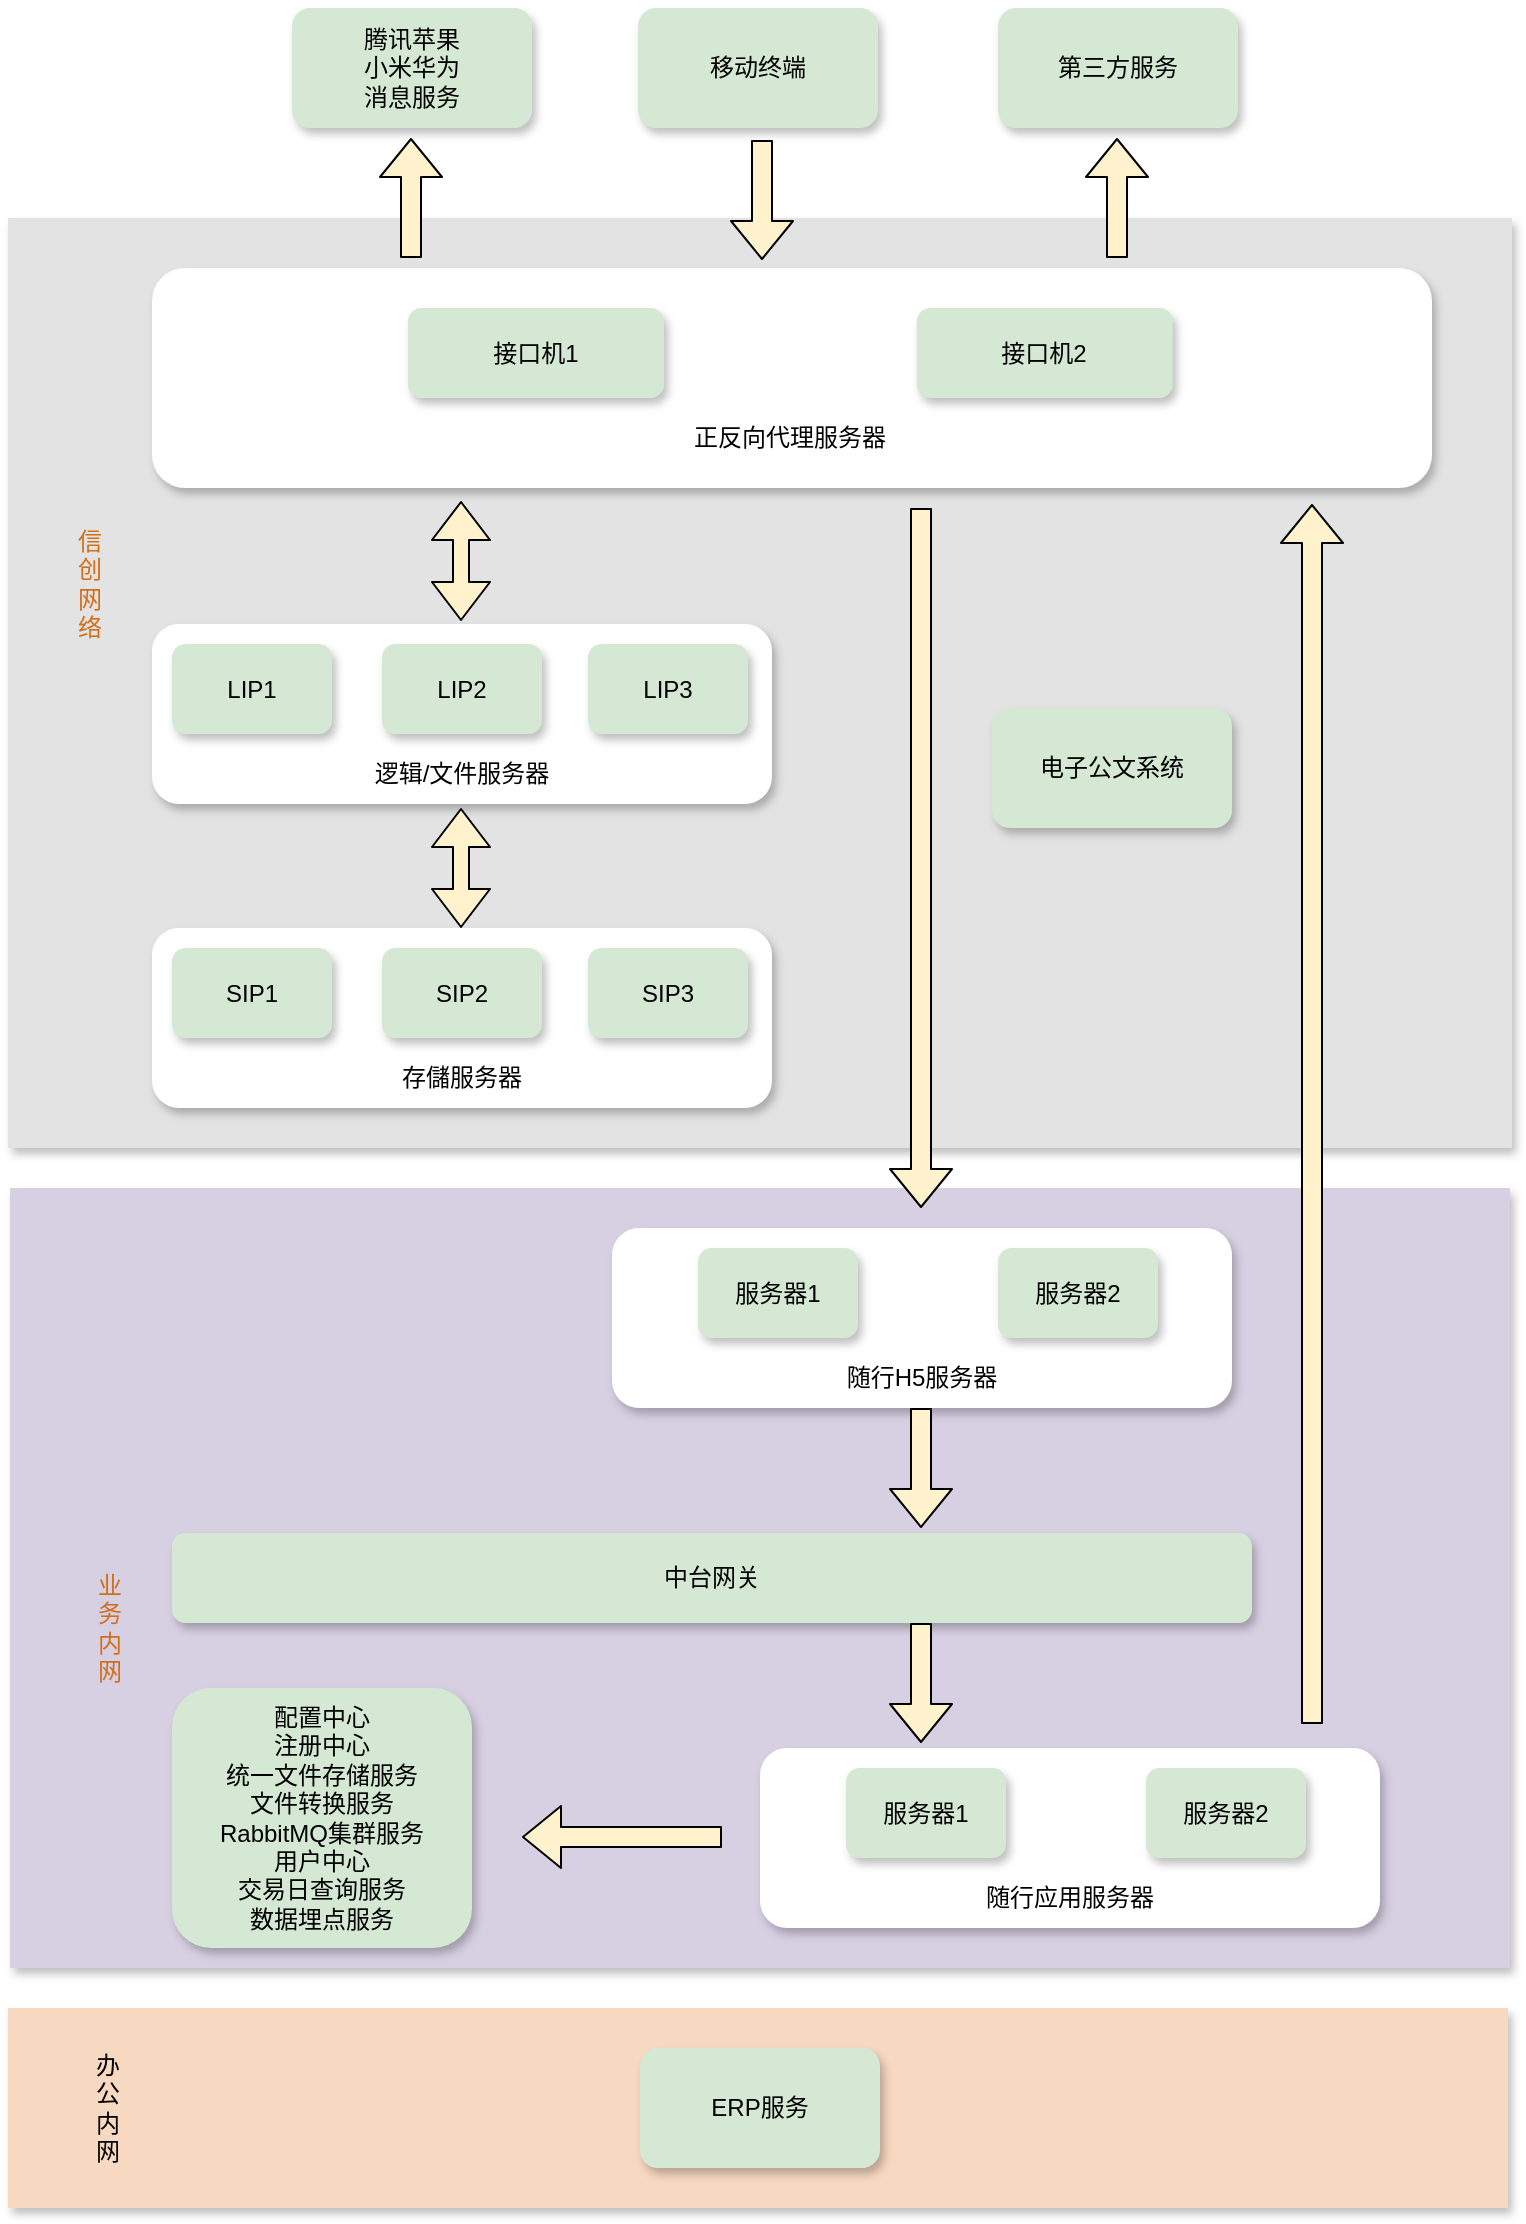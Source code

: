 <mxfile version="18.0.3" type="github">
  <diagram id="uV6_BV6XKQVdwxZXVooB" name="Page-1">
    <mxGraphModel dx="2062" dy="1122" grid="1" gridSize="10" guides="1" tooltips="1" connect="1" arrows="1" fold="1" page="1" pageScale="1" pageWidth="827" pageHeight="1169" math="0" shadow="0">
      <root>
        <mxCell id="0" />
        <mxCell id="1" parent="0" />
        <mxCell id="whivXN8A2qbGqClQpVsV-6" value="" style="rounded=0;whiteSpace=wrap;html=1;fillColor=#E3E3E3;shadow=1;strokeColor=none;" parent="1" vertex="1">
          <mxGeometry x="38" y="135" width="752" height="465" as="geometry" />
        </mxCell>
        <mxCell id="whivXN8A2qbGqClQpVsV-7" value="信创网络" style="rounded=0;whiteSpace=wrap;html=1;shadow=0;fillColor=#E3E3E3;strokeColor=none;fontColor=#D26D19;" parent="1" vertex="1">
          <mxGeometry x="69" y="190" width="20" height="255" as="geometry" />
        </mxCell>
        <mxCell id="whivXN8A2qbGqClQpVsV-19" value="" style="rounded=0;whiteSpace=wrap;html=1;fillColor=#D7D0E3;shadow=1;strokeColor=none;" parent="1" vertex="1">
          <mxGeometry x="39" y="620" width="750" height="390" as="geometry" />
        </mxCell>
        <mxCell id="whivXN8A2qbGqClQpVsV-20" value="业务内网" style="rounded=0;whiteSpace=wrap;html=1;shadow=0;fillColor=#D7D0E3;strokeColor=none;fontColor=#D26D19;" parent="1" vertex="1">
          <mxGeometry x="79" y="790" width="20" height="100" as="geometry" />
        </mxCell>
        <mxCell id="whivXN8A2qbGqClQpVsV-24" value="配置中心&lt;br&gt;注册中心&lt;br&gt;统一文件存储服务&lt;br&gt;文件转换服务&lt;br&gt;RabbitMQ集群服务&lt;br&gt;用户中心&lt;br&gt;交易日查询服务&lt;br&gt;数据埋点服务&lt;br&gt;" style="rounded=1;whiteSpace=wrap;html=1;shadow=1;fillColor=#d5e8d4;strokeColor=none;" parent="1" vertex="1">
          <mxGeometry x="120" y="870" width="150" height="130" as="geometry" />
        </mxCell>
        <mxCell id="whivXN8A2qbGqClQpVsV-25" value="" style="rounded=0;whiteSpace=wrap;html=1;fillColor=#F7D8C1;shadow=1;strokeColor=none;" parent="1" vertex="1">
          <mxGeometry x="38" y="1030" width="750" height="100" as="geometry" />
        </mxCell>
        <mxCell id="whivXN8A2qbGqClQpVsV-30" value="腾讯苹果&lt;br&gt;小米华为&lt;br&gt;消息服务" style="rounded=1;whiteSpace=wrap;html=1;shadow=1;fillColor=#d5e8d4;strokeColor=none;" parent="1" vertex="1">
          <mxGeometry x="180" y="30" width="120" height="60" as="geometry" />
        </mxCell>
        <mxCell id="whivXN8A2qbGqClQpVsV-31" value="第三方服务" style="rounded=1;whiteSpace=wrap;html=1;shadow=1;strokeColor=none;fillColor=#d5e8d4;" parent="1" vertex="1">
          <mxGeometry x="533" y="30" width="120" height="60" as="geometry" />
        </mxCell>
        <mxCell id="whivXN8A2qbGqClQpVsV-32" value="移动终端" style="rounded=1;whiteSpace=wrap;html=1;shadow=1;strokeColor=none;fillColor=#d5e8d4;" parent="1" vertex="1">
          <mxGeometry x="353" y="30" width="120" height="60" as="geometry" />
        </mxCell>
        <mxCell id="whivXN8A2qbGqClQpVsV-33" value="办公内网" style="rounded=0;whiteSpace=wrap;html=1;shadow=0;fillColor=#F7D8C1;strokeColor=none;" parent="1" vertex="1">
          <mxGeometry x="78" y="1030" width="20" height="100" as="geometry" />
        </mxCell>
        <mxCell id="whivXN8A2qbGqClQpVsV-34" value="ERP服务" style="rounded=1;whiteSpace=wrap;html=1;shadow=1;fillColor=#d5e8d4;strokeColor=none;" parent="1" vertex="1">
          <mxGeometry x="354" y="1050" width="120" height="60" as="geometry" />
        </mxCell>
        <mxCell id="whivXN8A2qbGqClQpVsV-39" style="edgeStyle=orthogonalEdgeStyle;rounded=0;orthogonalLoop=1;jettySize=auto;html=1;exitX=0.5;exitY=1;exitDx=0;exitDy=0;fontColor=#000000;" parent="1" edge="1">
          <mxGeometry relative="1" as="geometry">
            <mxPoint x="214" y="857" as="sourcePoint" />
            <mxPoint x="214" y="857" as="targetPoint" />
          </mxGeometry>
        </mxCell>
        <mxCell id="FQBGxM2qAuPWXbnojut7-25" value="" style="group" parent="1" vertex="1" connectable="0">
          <mxGeometry x="110" y="160" width="640" height="110" as="geometry" />
        </mxCell>
        <mxCell id="FQBGxM2qAuPWXbnojut7-31" value="" style="group" parent="FQBGxM2qAuPWXbnojut7-25" vertex="1" connectable="0">
          <mxGeometry width="640" height="110" as="geometry" />
        </mxCell>
        <mxCell id="FQBGxM2qAuPWXbnojut7-19" value="" style="rounded=1;whiteSpace=wrap;html=1;shadow=1;strokeColor=none;" parent="FQBGxM2qAuPWXbnojut7-31" vertex="1">
          <mxGeometry width="640" height="110" as="geometry" />
        </mxCell>
        <mxCell id="FQBGxM2qAuPWXbnojut7-20" value="接口机1" style="rounded=1;whiteSpace=wrap;html=1;shadow=1;fillColor=#d5e8d4;strokeColor=none;" parent="FQBGxM2qAuPWXbnojut7-31" vertex="1">
          <mxGeometry x="128.0" y="20" width="128.0" height="45" as="geometry" />
        </mxCell>
        <mxCell id="FQBGxM2qAuPWXbnojut7-21" value="接口机2" style="rounded=1;whiteSpace=wrap;html=1;shadow=1;fillColor=#d5e8d4;strokeColor=none;" parent="FQBGxM2qAuPWXbnojut7-31" vertex="1">
          <mxGeometry x="382.4" y="20" width="128.0" height="45" as="geometry" />
        </mxCell>
        <mxCell id="FQBGxM2qAuPWXbnojut7-23" value="正反向代理服务器" style="rounded=0;whiteSpace=wrap;html=1;shadow=0;fillColor=none;strokeColor=none;" parent="FQBGxM2qAuPWXbnojut7-31" vertex="1">
          <mxGeometry x="199.2" y="70" width="240.0" height="30" as="geometry" />
        </mxCell>
        <mxCell id="FQBGxM2qAuPWXbnojut7-32" value="中台网关" style="rounded=1;whiteSpace=wrap;html=1;shadow=1;fillColor=#d5e8d4;strokeColor=none;" parent="1" vertex="1">
          <mxGeometry x="120" y="792.5" width="540" height="45" as="geometry" />
        </mxCell>
        <mxCell id="DiEWyZq9QsWcZsbGiiyI-14" value="电子公文系统" style="rounded=1;whiteSpace=wrap;html=1;shadow=1;strokeColor=none;fillColor=#d5e8d4;" parent="1" vertex="1">
          <mxGeometry x="530" y="380" width="120" height="60" as="geometry" />
        </mxCell>
        <mxCell id="azjI9z3x6bwZC3RB3IAh-2" value="" style="shape=flexArrow;endArrow=classic;html=1;rounded=1;fillColor=#fff2cc;strokeColor=default;shadow=0;" edge="1" parent="1">
          <mxGeometry width="50" height="50" relative="1" as="geometry">
            <mxPoint x="239.5" y="155" as="sourcePoint" />
            <mxPoint x="239.5" y="95" as="targetPoint" />
          </mxGeometry>
        </mxCell>
        <mxCell id="azjI9z3x6bwZC3RB3IAh-3" value="" style="shape=flexArrow;endArrow=classic;html=1;rounded=1;fillColor=#fff2cc;strokeColor=default;shadow=0;" edge="1" parent="1">
          <mxGeometry width="50" height="50" relative="1" as="geometry">
            <mxPoint x="592.5" y="155" as="sourcePoint" />
            <mxPoint x="592.5" y="95" as="targetPoint" />
          </mxGeometry>
        </mxCell>
        <mxCell id="azjI9z3x6bwZC3RB3IAh-4" value="" style="shape=flexArrow;endArrow=classic;html=1;rounded=1;fillColor=#fff2cc;strokeColor=default;shadow=0;" edge="1" parent="1">
          <mxGeometry width="50" height="50" relative="1" as="geometry">
            <mxPoint x="415" y="96" as="sourcePoint" />
            <mxPoint x="415" y="156" as="targetPoint" />
          </mxGeometry>
        </mxCell>
        <mxCell id="azjI9z3x6bwZC3RB3IAh-5" value="" style="group" vertex="1" connectable="0" parent="1">
          <mxGeometry x="110" y="338" width="310" height="90" as="geometry" />
        </mxCell>
        <mxCell id="FQBGxM2qAuPWXbnojut7-7" value="" style="rounded=1;whiteSpace=wrap;html=1;shadow=1;strokeColor=none;" parent="azjI9z3x6bwZC3RB3IAh-5" vertex="1">
          <mxGeometry width="310" height="90" as="geometry" />
        </mxCell>
        <mxCell id="FQBGxM2qAuPWXbnojut7-1" value="LIP1" style="rounded=1;whiteSpace=wrap;html=1;shadow=1;fillColor=#d5e8d4;strokeColor=none;" parent="azjI9z3x6bwZC3RB3IAh-5" vertex="1">
          <mxGeometry x="10" y="10" width="80" height="45" as="geometry" />
        </mxCell>
        <mxCell id="FQBGxM2qAuPWXbnojut7-8" value="LIP2" style="rounded=1;whiteSpace=wrap;html=1;shadow=1;fillColor=#d5e8d4;strokeColor=none;" parent="azjI9z3x6bwZC3RB3IAh-5" vertex="1">
          <mxGeometry x="115" y="10" width="80" height="45" as="geometry" />
        </mxCell>
        <mxCell id="FQBGxM2qAuPWXbnojut7-9" value="LIP3" style="rounded=1;whiteSpace=wrap;html=1;shadow=1;fillColor=#d5e8d4;strokeColor=none;" parent="azjI9z3x6bwZC3RB3IAh-5" vertex="1">
          <mxGeometry x="218" y="10" width="80" height="45" as="geometry" />
        </mxCell>
        <mxCell id="FQBGxM2qAuPWXbnojut7-10" value="逻辑/文件服务器" style="rounded=0;whiteSpace=wrap;html=1;shadow=0;fillColor=none;strokeColor=none;" parent="azjI9z3x6bwZC3RB3IAh-5" vertex="1">
          <mxGeometry x="80" y="60" width="150" height="30" as="geometry" />
        </mxCell>
        <mxCell id="azjI9z3x6bwZC3RB3IAh-6" value="" style="group" vertex="1" connectable="0" parent="1">
          <mxGeometry x="110" y="490" width="310" height="90" as="geometry" />
        </mxCell>
        <mxCell id="azjI9z3x6bwZC3RB3IAh-7" value="" style="rounded=1;whiteSpace=wrap;html=1;shadow=1;strokeColor=none;" vertex="1" parent="azjI9z3x6bwZC3RB3IAh-6">
          <mxGeometry width="310" height="90" as="geometry" />
        </mxCell>
        <mxCell id="azjI9z3x6bwZC3RB3IAh-8" value="SIP1" style="rounded=1;whiteSpace=wrap;html=1;shadow=1;fillColor=#d5e8d4;strokeColor=none;" vertex="1" parent="azjI9z3x6bwZC3RB3IAh-6">
          <mxGeometry x="10" y="10" width="80" height="45" as="geometry" />
        </mxCell>
        <mxCell id="azjI9z3x6bwZC3RB3IAh-9" value="SIP2" style="rounded=1;whiteSpace=wrap;html=1;shadow=1;fillColor=#d5e8d4;strokeColor=none;" vertex="1" parent="azjI9z3x6bwZC3RB3IAh-6">
          <mxGeometry x="115" y="10" width="80" height="45" as="geometry" />
        </mxCell>
        <mxCell id="azjI9z3x6bwZC3RB3IAh-10" value="SIP3" style="rounded=1;whiteSpace=wrap;html=1;shadow=1;fillColor=#d5e8d4;strokeColor=none;" vertex="1" parent="azjI9z3x6bwZC3RB3IAh-6">
          <mxGeometry x="218" y="10" width="80" height="45" as="geometry" />
        </mxCell>
        <mxCell id="azjI9z3x6bwZC3RB3IAh-11" value="存儲服务器" style="rounded=0;whiteSpace=wrap;html=1;shadow=0;fillColor=none;strokeColor=none;" vertex="1" parent="azjI9z3x6bwZC3RB3IAh-6">
          <mxGeometry x="80" y="60" width="150" height="30" as="geometry" />
        </mxCell>
        <mxCell id="azjI9z3x6bwZC3RB3IAh-12" value="" style="shape=flexArrow;endArrow=classic;startArrow=classic;html=1;rounded=1;shadow=0;strokeColor=default;fillColor=#fff2cc;width=8;" edge="1" parent="1">
          <mxGeometry width="100" height="100" relative="1" as="geometry">
            <mxPoint x="264.5" y="336.5" as="sourcePoint" />
            <mxPoint x="264.5" y="276.5" as="targetPoint" />
          </mxGeometry>
        </mxCell>
        <mxCell id="azjI9z3x6bwZC3RB3IAh-15" value="" style="shape=flexArrow;endArrow=classic;startArrow=classic;html=1;rounded=1;shadow=0;strokeColor=default;fillColor=#fff2cc;width=8;" edge="1" parent="1">
          <mxGeometry width="100" height="100" relative="1" as="geometry">
            <mxPoint x="264.5" y="490" as="sourcePoint" />
            <mxPoint x="264.5" y="430" as="targetPoint" />
          </mxGeometry>
        </mxCell>
        <mxCell id="azjI9z3x6bwZC3RB3IAh-22" value="" style="group" vertex="1" connectable="0" parent="1">
          <mxGeometry x="340" y="640" width="310" height="90" as="geometry" />
        </mxCell>
        <mxCell id="azjI9z3x6bwZC3RB3IAh-17" value="" style="rounded=1;whiteSpace=wrap;html=1;shadow=1;strokeColor=none;" vertex="1" parent="azjI9z3x6bwZC3RB3IAh-22">
          <mxGeometry width="310" height="90" as="geometry" />
        </mxCell>
        <mxCell id="azjI9z3x6bwZC3RB3IAh-18" value="服务器1" style="rounded=1;whiteSpace=wrap;html=1;shadow=1;fillColor=#d5e8d4;strokeColor=none;" vertex="1" parent="azjI9z3x6bwZC3RB3IAh-22">
          <mxGeometry x="43" y="10" width="80" height="45" as="geometry" />
        </mxCell>
        <mxCell id="azjI9z3x6bwZC3RB3IAh-19" value="服务器2" style="rounded=1;whiteSpace=wrap;html=1;shadow=1;fillColor=#d5e8d4;strokeColor=none;" vertex="1" parent="azjI9z3x6bwZC3RB3IAh-22">
          <mxGeometry x="193" y="10" width="80" height="45" as="geometry" />
        </mxCell>
        <mxCell id="azjI9z3x6bwZC3RB3IAh-21" value="随行H5服务器" style="rounded=0;whiteSpace=wrap;html=1;shadow=0;fillColor=none;strokeColor=none;" vertex="1" parent="azjI9z3x6bwZC3RB3IAh-22">
          <mxGeometry x="80" y="60" width="150" height="30" as="geometry" />
        </mxCell>
        <mxCell id="azjI9z3x6bwZC3RB3IAh-23" value="" style="group" vertex="1" connectable="0" parent="1">
          <mxGeometry x="414" y="900" width="310" height="90" as="geometry" />
        </mxCell>
        <mxCell id="azjI9z3x6bwZC3RB3IAh-24" value="" style="rounded=1;whiteSpace=wrap;html=1;shadow=1;strokeColor=none;" vertex="1" parent="azjI9z3x6bwZC3RB3IAh-23">
          <mxGeometry width="310" height="90" as="geometry" />
        </mxCell>
        <mxCell id="azjI9z3x6bwZC3RB3IAh-25" value="服务器1" style="rounded=1;whiteSpace=wrap;html=1;shadow=1;fillColor=#d5e8d4;strokeColor=none;" vertex="1" parent="azjI9z3x6bwZC3RB3IAh-23">
          <mxGeometry x="43" y="10" width="80" height="45" as="geometry" />
        </mxCell>
        <mxCell id="azjI9z3x6bwZC3RB3IAh-26" value="服务器2" style="rounded=1;whiteSpace=wrap;html=1;shadow=1;fillColor=#d5e8d4;strokeColor=none;" vertex="1" parent="azjI9z3x6bwZC3RB3IAh-23">
          <mxGeometry x="193" y="10" width="80" height="45" as="geometry" />
        </mxCell>
        <mxCell id="azjI9z3x6bwZC3RB3IAh-27" value="随行应用服务器" style="rounded=0;whiteSpace=wrap;html=1;shadow=0;fillColor=none;strokeColor=none;" vertex="1" parent="azjI9z3x6bwZC3RB3IAh-23">
          <mxGeometry x="80" y="60" width="150" height="30" as="geometry" />
        </mxCell>
        <mxCell id="azjI9z3x6bwZC3RB3IAh-28" value="" style="shape=flexArrow;endArrow=classic;html=1;rounded=1;fillColor=#fff2cc;strokeColor=default;shadow=0;" edge="1" parent="1">
          <mxGeometry width="50" height="50" relative="1" as="geometry">
            <mxPoint x="494.5" y="280" as="sourcePoint" />
            <mxPoint x="494.5" y="630" as="targetPoint" />
          </mxGeometry>
        </mxCell>
        <mxCell id="azjI9z3x6bwZC3RB3IAh-29" value="" style="shape=flexArrow;endArrow=classic;html=1;rounded=1;fillColor=#fff2cc;strokeColor=default;shadow=0;" edge="1" parent="1">
          <mxGeometry width="50" height="50" relative="1" as="geometry">
            <mxPoint x="494.5" y="730" as="sourcePoint" />
            <mxPoint x="494.5" y="790" as="targetPoint" />
          </mxGeometry>
        </mxCell>
        <mxCell id="azjI9z3x6bwZC3RB3IAh-30" value="" style="shape=flexArrow;endArrow=classic;html=1;rounded=1;fillColor=#fff2cc;strokeColor=default;shadow=0;" edge="1" parent="1">
          <mxGeometry width="50" height="50" relative="1" as="geometry">
            <mxPoint x="494.5" y="837.5" as="sourcePoint" />
            <mxPoint x="494.5" y="897.5" as="targetPoint" />
          </mxGeometry>
        </mxCell>
        <mxCell id="azjI9z3x6bwZC3RB3IAh-31" value="" style="shape=flexArrow;endArrow=classic;html=1;rounded=1;fillColor=#fff2cc;strokeColor=default;shadow=0;" edge="1" parent="1">
          <mxGeometry width="50" height="50" relative="1" as="geometry">
            <mxPoint x="690" y="888" as="sourcePoint" />
            <mxPoint x="690" y="278" as="targetPoint" />
          </mxGeometry>
        </mxCell>
        <mxCell id="azjI9z3x6bwZC3RB3IAh-32" value="" style="shape=flexArrow;endArrow=classic;html=1;rounded=1;fillColor=#fff2cc;strokeColor=default;shadow=0;" edge="1" parent="1">
          <mxGeometry width="50" height="50" relative="1" as="geometry">
            <mxPoint x="395" y="944.5" as="sourcePoint" />
            <mxPoint x="295" y="944.5" as="targetPoint" />
          </mxGeometry>
        </mxCell>
      </root>
    </mxGraphModel>
  </diagram>
</mxfile>
